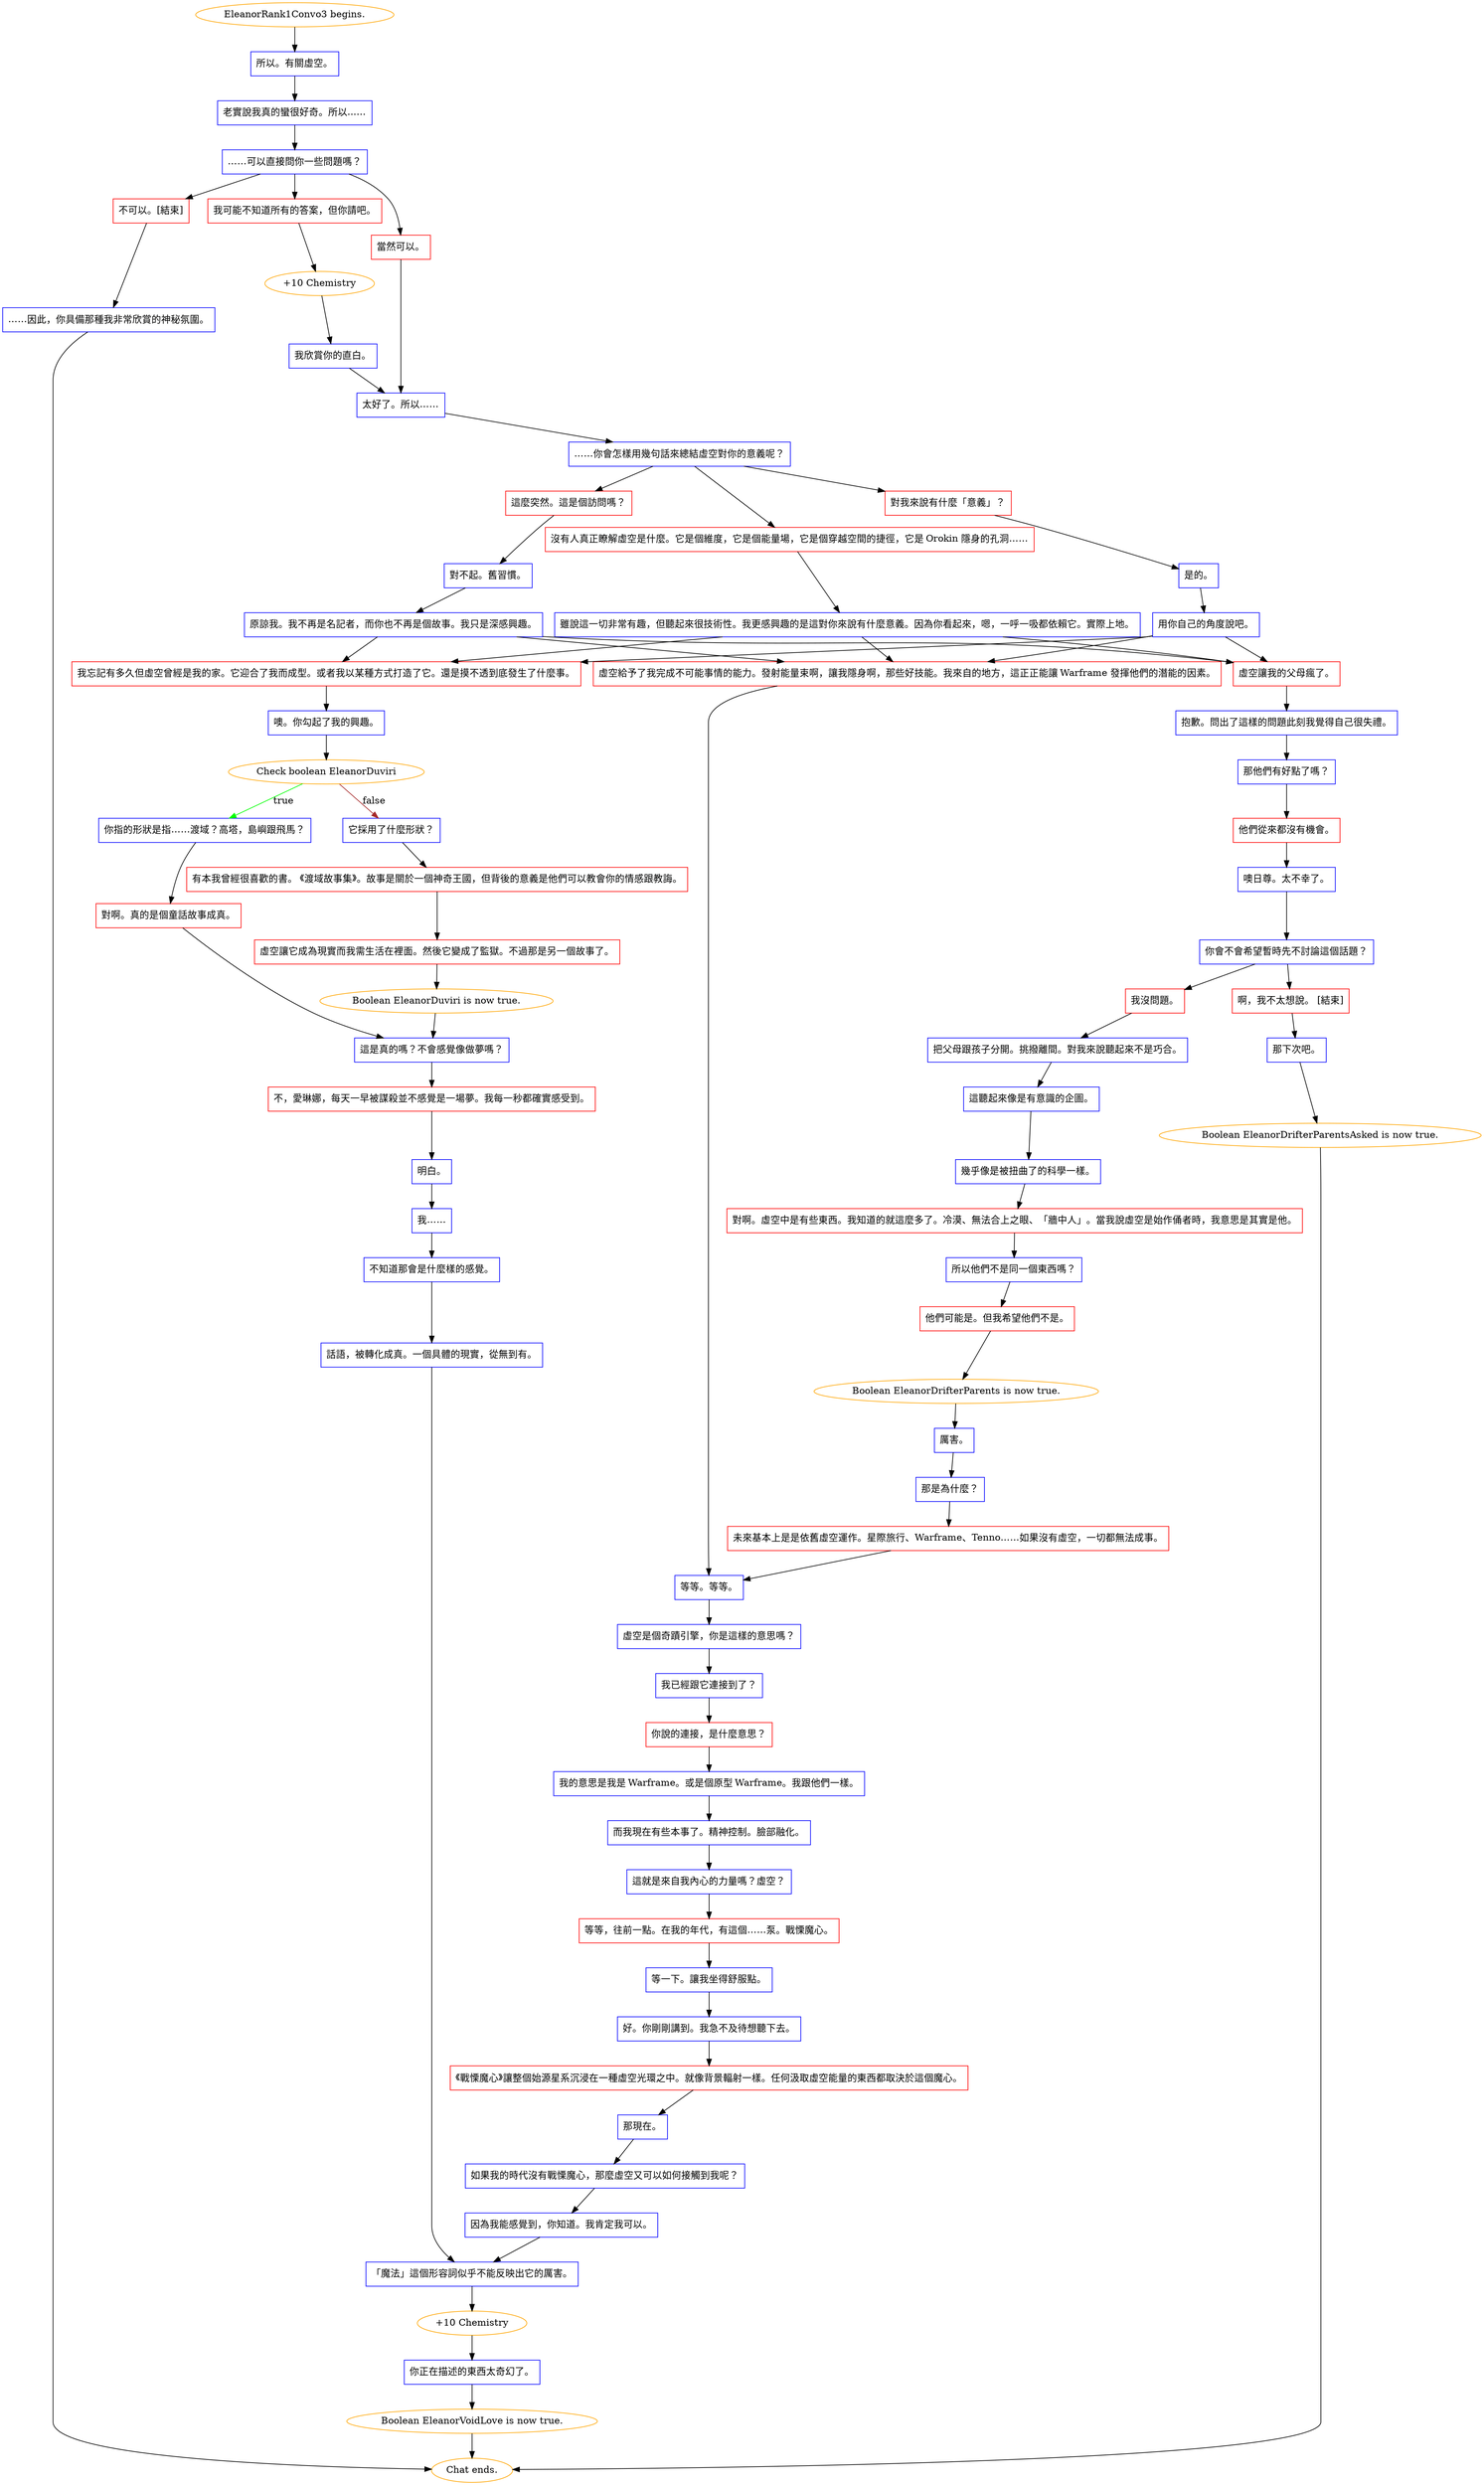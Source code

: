 digraph {
	"EleanorRank1Convo3 begins." [color=orange];
		"EleanorRank1Convo3 begins." -> j713044135;
	j713044135 [label="所以。有關虛空。",shape=box,color=blue];
		j713044135 -> j2316845524;
	j2316845524 [label="老實說我真的蠻很好奇。所以...…",shape=box,color=blue];
		j2316845524 -> j1294870333;
	j1294870333 [label="……可以直接問你一些問題嗎？",shape=box,color=blue];
		j1294870333 -> j2294328791;
		j1294870333 -> j4232228959;
		j1294870333 -> j2754836277;
	j2294328791 [label="當然可以。",shape=box,color=red];
		j2294328791 -> j2118967606;
	j4232228959 [label="我可能不知道所有的答案，但你請吧。",shape=box,color=red];
		j4232228959 -> j1691090310;
	j2754836277 [label="不可以。[結束]",shape=box,color=red];
		j2754836277 -> j2386310291;
	j2118967606 [label="太好了。所以……",shape=box,color=blue];
		j2118967606 -> j2547052483;
	j1691090310 [label="+10 Chemistry",color=orange];
		j1691090310 -> j1686460533;
	j2386310291 [label="……因此，你具備那種我非常欣賞的神秘氛圍。",shape=box,color=blue];
		j2386310291 -> "Chat ends.";
	j2547052483 [label="……你會怎樣用幾句話來總結虛空對你的意義呢？",shape=box,color=blue];
		j2547052483 -> j1792064173;
		j2547052483 -> j1008204150;
		j2547052483 -> j2948061002;
	j1686460533 [label="我欣賞你的直白。",shape=box,color=blue];
		j1686460533 -> j2118967606;
	"Chat ends." [color=orange];
	j1792064173 [label="這麼突然。這是個訪問嗎？",shape=box,color=red];
		j1792064173 -> j2723380066;
	j1008204150 [label="對我來說有什麼「意義」？",shape=box,color=red];
		j1008204150 -> j1662352828;
	j2948061002 [label="沒有人真正瞭解虛空是什麼。它是個維度，它是個能量場，它是個穿越空間的捷徑，它是 Orokin 隱身的孔洞……",shape=box,color=red];
		j2948061002 -> j90279593;
	j2723380066 [label="對不起。舊習慣。",shape=box,color=blue];
		j2723380066 -> j3412454044;
	j1662352828 [label="是的。",shape=box,color=blue];
		j1662352828 -> j1479182922;
	j90279593 [label="雖說這一切非常有趣，但聽起來很技術性。我更感興趣的是這對你來說有什麼意義。因為你看起來，嗯，一呼一吸都依賴它。實際上地。",shape=box,color=blue];
		j90279593 -> j842868970;
		j90279593 -> j1646524257;
		j90279593 -> j2917761264;
	j3412454044 [label="原諒我。我不再是名記者，而你也不再是個故事。我只是深感興趣。",shape=box,color=blue];
		j3412454044 -> j842868970;
		j3412454044 -> j1646524257;
		j3412454044 -> j2917761264;
	j1479182922 [label="用你自己的角度說吧。",shape=box,color=blue];
		j1479182922 -> j842868970;
		j1479182922 -> j1646524257;
		j1479182922 -> j2917761264;
	j842868970 [label="虛空給予了我完成不可能事情的能力。發射能量束啊，讓我隱身啊，那些好技能。我來自的地方，這正正能讓 Warframe 發揮他們的潛能的因素。",shape=box,color=red];
		j842868970 -> j864284424;
	j1646524257 [label="虛空讓我的父母瘋了。",shape=box,color=red];
		j1646524257 -> j685139153;
	j2917761264 [label="我忘記有多久但虛空曾經是我的家。它迎合了我而成型。或者我以某種方式打造了它。還是摸不透到底發生了什麼事。",shape=box,color=red];
		j2917761264 -> j4156583427;
	j864284424 [label="等等。等等。",shape=box,color=blue];
		j864284424 -> j446676708;
	j685139153 [label="抱歉。問出了這樣的問題此刻我覺得自己很失禮。",shape=box,color=blue];
		j685139153 -> j59634026;
	j4156583427 [label="噢。你勾起了我的興趣。",shape=box,color=blue];
		j4156583427 -> j3333050319;
	j446676708 [label="虛空是個奇蹟引擎，你是這樣的意思嗎？",shape=box,color=blue];
		j446676708 -> j2634906123;
	j59634026 [label="那他們有好點了嗎？",shape=box,color=blue];
		j59634026 -> j1082336783;
	j3333050319 [label="Check boolean EleanorDuviri",color=orange];
		j3333050319 -> j1863557879 [label=true,color=green];
		j3333050319 -> j3039475542 [label=false,color=brown];
	j2634906123 [label="我已經跟它連接到了？",shape=box,color=blue];
		j2634906123 -> j1969682731;
	j1082336783 [label="他們從來都沒有機會。",shape=box,color=red];
		j1082336783 -> j735199790;
	j1863557879 [label="你指的形狀是指……渡域？高塔，島嶼跟飛馬？",shape=box,color=blue];
		j1863557879 -> j3419812781;
	j3039475542 [label="它採用了什麼形狀？",shape=box,color=blue];
		j3039475542 -> j3731587149;
	j1969682731 [label="你說的連接，是什麼意思？",shape=box,color=red];
		j1969682731 -> j4015350270;
	j735199790 [label="噢日尊。太不幸了。",shape=box,color=blue];
		j735199790 -> j3377632325;
	j3419812781 [label="對啊。真的是個童話故事成真。",shape=box,color=red];
		j3419812781 -> j553985987;
	j3731587149 [label="有本我曾經很喜歡的書。 《渡域故事集》。故事是關於一個神奇王國，但背後的意義是他們可以教會你的情感跟教誨。",shape=box,color=red];
		j3731587149 -> j130326389;
	j4015350270 [label="我的意思是我是 Warframe。或是個原型 Warframe。我跟他們一樣。",shape=box,color=blue];
		j4015350270 -> j334700721;
	j3377632325 [label="你會不會希望暫時先不討論這個話題？",shape=box,color=blue];
		j3377632325 -> j3030673497;
		j3377632325 -> j3067986133;
	j553985987 [label="這是真的嗎？不會感覺像做夢嗎？",shape=box,color=blue];
		j553985987 -> j2308368925;
	j130326389 [label="虛空讓它成為現實而我需生活在裡面。然後它變成了監獄。不過那是另一個故事了。",shape=box,color=red];
		j130326389 -> j3497688398;
	j334700721 [label="而我現在有些本事了。精神控制。臉部融化。",shape=box,color=blue];
		j334700721 -> j3531872311;
	j3030673497 [label="我沒問題。",shape=box,color=red];
		j3030673497 -> j2611151914;
	j3067986133 [label="啊，我不太想說。 [結束]",shape=box,color=red];
		j3067986133 -> j4245113641;
	j2308368925 [label="不，愛琳娜，每天一早被謀殺並不感覺是一場夢。我每一秒都確實感受到。",shape=box,color=red];
		j2308368925 -> j3334784753;
	j3497688398 [label="Boolean EleanorDuviri is now true.",color=orange];
		j3497688398 -> j553985987;
	j3531872311 [label="這就是來自我內心的力量嗎？虛空？",shape=box,color=blue];
		j3531872311 -> j369749128;
	j2611151914 [label="把父母跟孩子分開。挑撥離間。對我來說聽起來不是巧合。",shape=box,color=blue];
		j2611151914 -> j595305484;
	j4245113641 [label="那下次吧。",shape=box,color=blue];
		j4245113641 -> j968820663;
	j3334784753 [label="明白。",shape=box,color=blue];
		j3334784753 -> j3934730684;
	j369749128 [label="等等，往前一點。在我的年代，有這個……泵。戰慄魔心。",shape=box,color=red];
		j369749128 -> j3315730777;
	j595305484 [label="這聽起來像是有意識的企圖。",shape=box,color=blue];
		j595305484 -> j612556458;
	j968820663 [label="Boolean EleanorDrifterParentsAsked is now true.",color=orange];
		j968820663 -> "Chat ends.";
	j3934730684 [label="我……",shape=box,color=blue];
		j3934730684 -> j24169833;
	j3315730777 [label="等一下。讓我坐得舒服點。",shape=box,color=blue];
		j3315730777 -> j416733123;
	j612556458 [label="幾乎像是被扭曲了的科學一樣。",shape=box,color=blue];
		j612556458 -> j2353709952;
	j24169833 [label="不知道那會是什麼樣的感覺。",shape=box,color=blue];
		j24169833 -> j3497844911;
	j416733123 [label="好。你剛剛講到。我急不及待想聽下去。",shape=box,color=blue];
		j416733123 -> j1103866387;
	j2353709952 [label="對啊。虛空中是有些東西。我知道的就這麼多了。冷漠、無法合上之眼、「牆中人」。當我說虛空是始作俑者時，我意思是其實是他。",shape=box,color=red];
		j2353709952 -> j1705054566;
	j3497844911 [label="話語，被轉化成真。一個具體的現實，從無到有。",shape=box,color=blue];
		j3497844911 -> j3593759948;
	j1103866387 [label="《戰慄魔心》讓整個始源星系沉浸在一種虛空光環之中。就像背景輻射一樣。任何汲取虛空能量的東西都取決於這個魔心。",shape=box,color=red];
		j1103866387 -> j3152075766;
	j1705054566 [label="所以他們不是同一個東西嗎？",shape=box,color=blue];
		j1705054566 -> j4232155005;
	j3593759948 [label="「魔法」這個形容詞似乎不能反映出它的厲害。",shape=box,color=blue];
		j3593759948 -> j2438113119;
	j3152075766 [label="那現在。",shape=box,color=blue];
		j3152075766 -> j2669245736;
	j4232155005 [label="他們可能是。但我希望他們不是。",shape=box,color=red];
		j4232155005 -> j924840204;
	j2438113119 [label="+10 Chemistry",color=orange];
		j2438113119 -> j372426033;
	j2669245736 [label="如果我的時代沒有戰慄魔心，那麼虛空又可以如何接觸到我呢？",shape=box,color=blue];
		j2669245736 -> j884513957;
	j924840204 [label="Boolean EleanorDrifterParents is now true.",color=orange];
		j924840204 -> j3244849703;
	j372426033 [label="你正在描述的東西太奇幻了。",shape=box,color=blue];
		j372426033 -> j981848117;
	j884513957 [label="因為我能感覺到，你知道。我肯定我可以。",shape=box,color=blue];
		j884513957 -> j3593759948;
	j3244849703 [label="厲害。",shape=box,color=blue];
		j3244849703 -> j1663818363;
	j981848117 [label="Boolean EleanorVoidLove is now true.",color=orange];
		j981848117 -> "Chat ends.";
	j1663818363 [label="那是為什麼？",shape=box,color=blue];
		j1663818363 -> j755590401;
	j755590401 [label="未來基本上是是依舊虛空運作。星際旅行、Warframe、Tenno……如果沒有虛空，一切都無法成事。",shape=box,color=red];
		j755590401 -> j864284424;
}